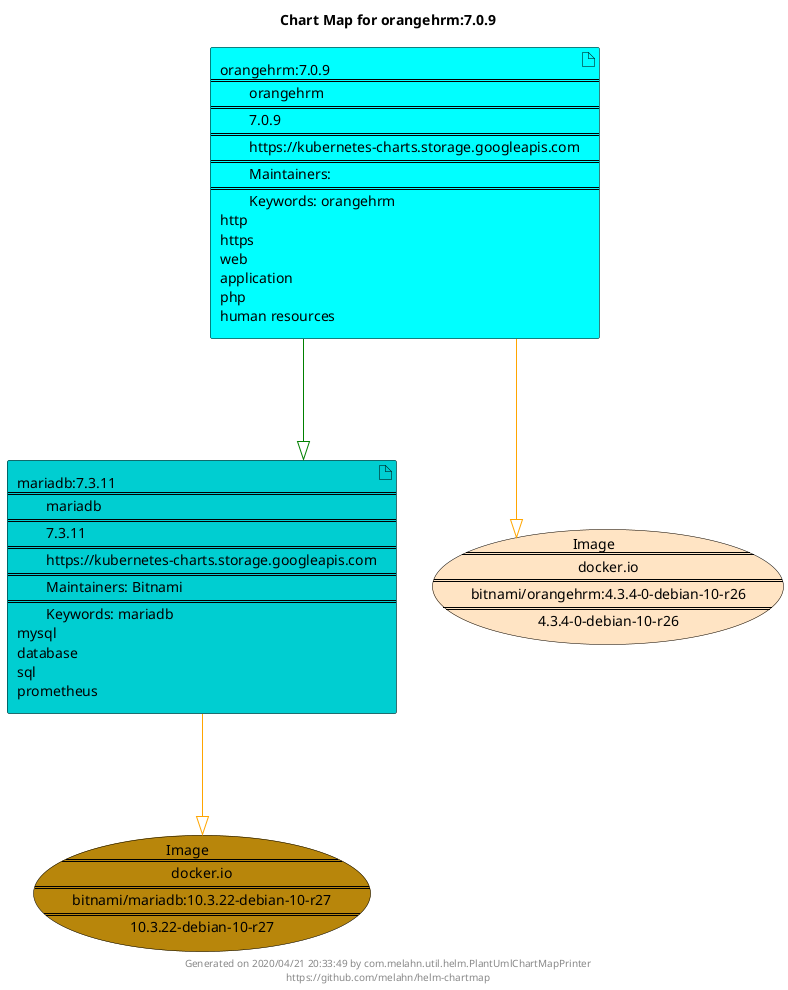 @startuml
skinparam linetype ortho
skinparam backgroundColor white
skinparam usecaseBorderColor black
skinparam usecaseArrowColor LightSlateGray
skinparam artifactBorderColor black
skinparam artifactArrowColor LightSlateGray

title Chart Map for orangehrm:7.0.9

'There are 2 referenced Helm Charts
artifact "orangehrm:7.0.9\n====\n\torangehrm\n====\n\t7.0.9\n====\n\thttps://kubernetes-charts.storage.googleapis.com\n====\n\tMaintainers: \n====\n\tKeywords: orangehrm\nhttp\nhttps\nweb\napplication\nphp\nhuman resources" as orangehrm_7_0_9 #Cyan
artifact "mariadb:7.3.11\n====\n\tmariadb\n====\n\t7.3.11\n====\n\thttps://kubernetes-charts.storage.googleapis.com\n====\n\tMaintainers: Bitnami\n====\n\tKeywords: mariadb\nmysql\ndatabase\nsql\nprometheus" as mariadb_7_3_11 #DarkTurquoise

'There are 2 referenced Docker Images
usecase "Image\n====\n\tdocker.io\n====\n\tbitnami/orangehrm:4.3.4-0-debian-10-r26\n====\n\t4.3.4-0-debian-10-r26" as docker_io_bitnami_orangehrm_4_3_4_0_debian_10_r26 #Bisque
usecase "Image\n====\n\tdocker.io\n====\n\tbitnami/mariadb:10.3.22-debian-10-r27\n====\n\t10.3.22-debian-10-r27" as docker_io_bitnami_mariadb_10_3_22_debian_10_r27 #DarkGoldenRod

'Chart Dependencies
orangehrm_7_0_9--[#green]-|>mariadb_7_3_11
orangehrm_7_0_9--[#orange]-|>docker_io_bitnami_orangehrm_4_3_4_0_debian_10_r26
mariadb_7_3_11--[#orange]-|>docker_io_bitnami_mariadb_10_3_22_debian_10_r27

center footer Generated on 2020/04/21 20:33:49 by com.melahn.util.helm.PlantUmlChartMapPrinter\nhttps://github.com/melahn/helm-chartmap
@enduml
